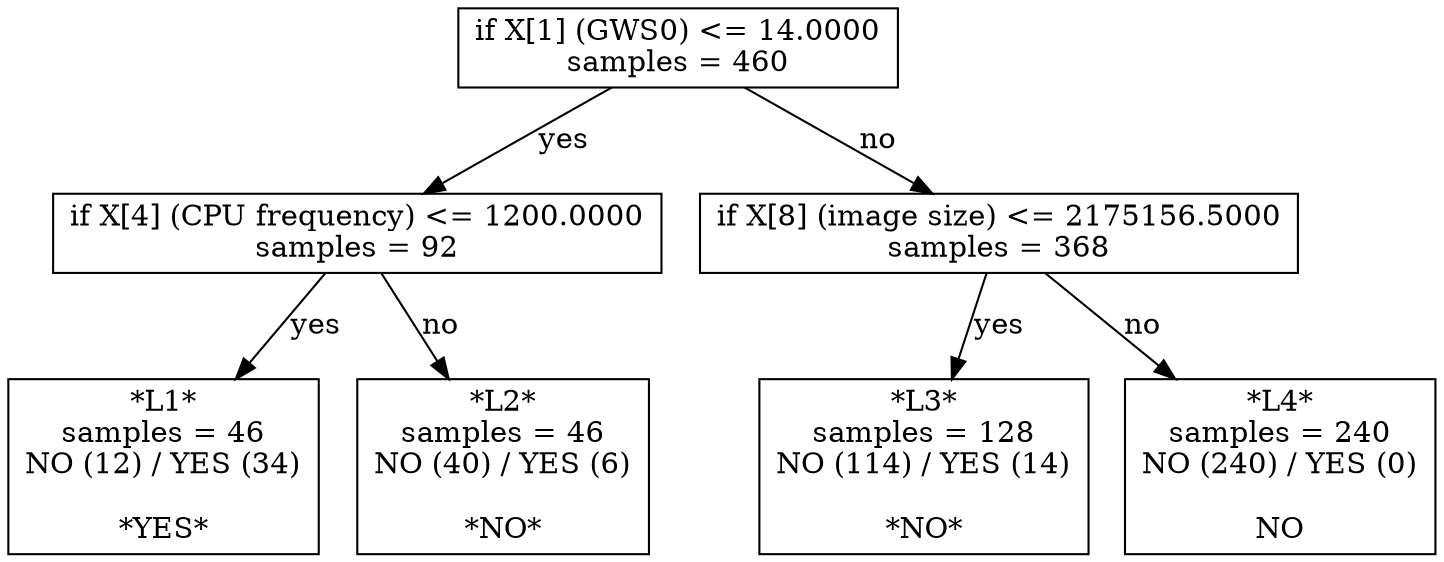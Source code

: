 digraph Tree {
0 [label="if X[1] (GWS0) <= 14.0000\nsamples = 460", shape="box"] ;
1 [label="if X[4] (CPU frequency) <= 1200.0000\nsamples = 92", shape="box"] ;
0 -> 1 [label="yes"];
2 [label="*L1*\nsamples = 46\nNO (12) / YES (34)\n\n*YES*", shape="box"] ;
1 -> 2 [label="yes"];
3 [label="*L2*\nsamples = 46\nNO (40) / YES (6)\n\n*NO*", shape="box"] ;
1 -> 3 [label="no"];
4 [label="if X[8] (image size) <= 2175156.5000\nsamples = 368", shape="box"] ;
0 -> 4 [label="no"];
5 [label="*L3*\nsamples = 128\nNO (114) / YES (14)\n\n*NO*", shape="box"] ;
4 -> 5 [label="yes"];
6 [label="*L4*\nsamples = 240\nNO (240) / YES (0)\n\nNO", shape="box"] ;
4 -> 6 [label="no"];
}
